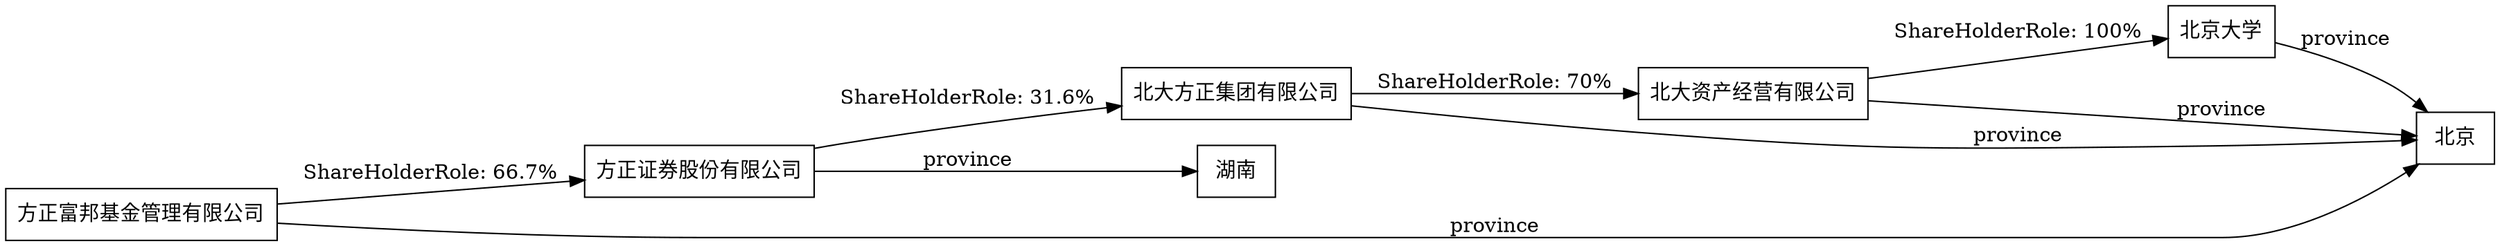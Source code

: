 digraph ex_org {
  #  dot -Tpng example/ex_org.dot -oexample/ex_org.png

  rankdir = "LR"

  node [shape=rect]
  北京大学
  方正富邦基金管理有限公司


  方正富邦基金管理有限公司 -> 方正证券股份有限公司  [label="ShareHolderRole: 66.7%"]  # 44022万元  	66000万元人民币
  方正证券股份有限公司 -> 北大方正集团有限公司 [label="ShareHolderRole: 31.6%"]  # 260322.8385万元， 823210.1395万元人民币
  北大方正集团有限公司 -> 北大资产经营有限公司 [label="ShareHolderRole: 70%"]  # 77177万元， 110252.86万元人民币
  北大资产经营有限公司 -> 北京大学 [label="ShareHolderRole: 100%"] # 301050.7万元  307227.7

  方正富邦基金管理有限公司 -> 北京 [label="province"]
  方正证券股份有限公司 -> 湖南 [label="province"]
  北大方正集团有限公司 -> 北京 [label="province"]
  北大资产经营有限公司 -> 北京 [label="province"]
  北京大学 -> 北京 [label="province"]
}

